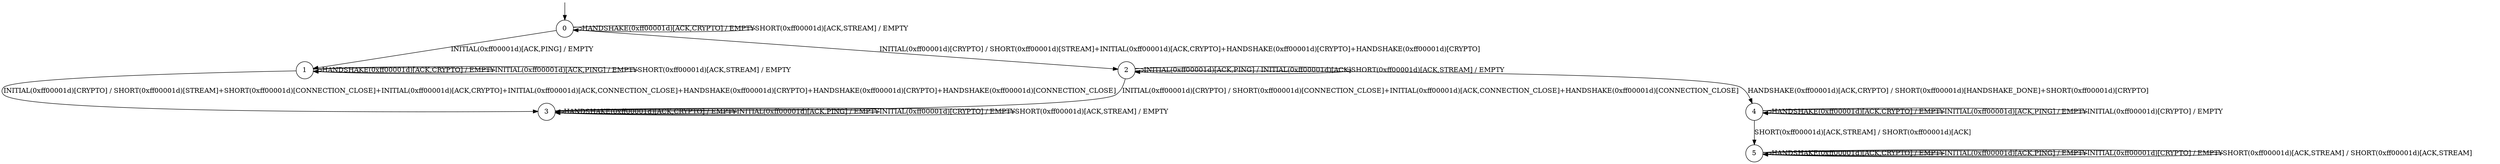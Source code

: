 digraph g {

	s0 [shape="circle" label="0"];
	s1 [shape="circle" label="1"];
	s2 [shape="circle" label="2"];
	s3 [shape="circle" label="3"];
	s4 [shape="circle" label="4"];
	s5 [shape="circle" label="5"];
	s0 -> s0 [label="HANDSHAKE(0xff00001d)[ACK,CRYPTO] / EMPTY"];
	s0 -> s1 [label="INITIAL(0xff00001d)[ACK,PING] / EMPTY"];
	s0 -> s2 [label="INITIAL(0xff00001d)[CRYPTO] / SHORT(0xff00001d)[STREAM]+INITIAL(0xff00001d)[ACK,CRYPTO]+HANDSHAKE(0xff00001d)[CRYPTO]+HANDSHAKE(0xff00001d)[CRYPTO]"];
	s0 -> s0 [label="SHORT(0xff00001d)[ACK,STREAM] / EMPTY"];
	s1 -> s1 [label="HANDSHAKE(0xff00001d)[ACK,CRYPTO] / EMPTY"];
	s1 -> s1 [label="INITIAL(0xff00001d)[ACK,PING] / EMPTY"];
	s1 -> s3 [label="INITIAL(0xff00001d)[CRYPTO] / SHORT(0xff00001d)[STREAM]+SHORT(0xff00001d)[CONNECTION_CLOSE]+INITIAL(0xff00001d)[ACK,CRYPTO]+INITIAL(0xff00001d)[ACK,CONNECTION_CLOSE]+HANDSHAKE(0xff00001d)[CRYPTO]+HANDSHAKE(0xff00001d)[CRYPTO]+HANDSHAKE(0xff00001d)[CONNECTION_CLOSE]"];
	s1 -> s1 [label="SHORT(0xff00001d)[ACK,STREAM] / EMPTY"];
	s2 -> s4 [label="HANDSHAKE(0xff00001d)[ACK,CRYPTO] / SHORT(0xff00001d)[HANDSHAKE_DONE]+SHORT(0xff00001d)[CRYPTO]"];
	s2 -> s2 [label="INITIAL(0xff00001d)[ACK,PING] / INITIAL(0xff00001d)[ACK]"];
	s2 -> s3 [label="INITIAL(0xff00001d)[CRYPTO] / SHORT(0xff00001d)[CONNECTION_CLOSE]+INITIAL(0xff00001d)[ACK,CONNECTION_CLOSE]+HANDSHAKE(0xff00001d)[CONNECTION_CLOSE]"];
	s2 -> s2 [label="SHORT(0xff00001d)[ACK,STREAM] / EMPTY"];
	s3 -> s3 [label="HANDSHAKE(0xff00001d)[ACK,CRYPTO] / EMPTY"];
	s3 -> s3 [label="INITIAL(0xff00001d)[ACK,PING] / EMPTY"];
	s3 -> s3 [label="INITIAL(0xff00001d)[CRYPTO] / EMPTY"];
	s3 -> s3 [label="SHORT(0xff00001d)[ACK,STREAM] / EMPTY"];
	s4 -> s4 [label="HANDSHAKE(0xff00001d)[ACK,CRYPTO] / EMPTY"];
	s4 -> s4 [label="INITIAL(0xff00001d)[ACK,PING] / EMPTY"];
	s4 -> s4 [label="INITIAL(0xff00001d)[CRYPTO] / EMPTY"];
	s4 -> s5 [label="SHORT(0xff00001d)[ACK,STREAM] / SHORT(0xff00001d)[ACK]"];
	s5 -> s5 [label="HANDSHAKE(0xff00001d)[ACK,CRYPTO] / EMPTY"];
	s5 -> s5 [label="INITIAL(0xff00001d)[ACK,PING] / EMPTY"];
	s5 -> s5 [label="INITIAL(0xff00001d)[CRYPTO] / EMPTY"];
	s5 -> s5 [label="SHORT(0xff00001d)[ACK,STREAM] / SHORT(0xff00001d)[ACK,STREAM]"];

__start0 [label="" shape="none" width="0" height="0"];
__start0 -> s0;

}
